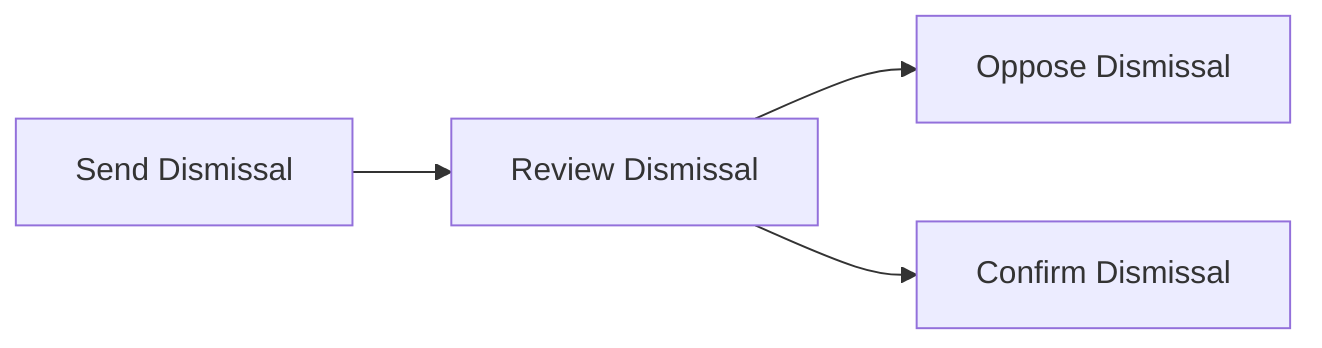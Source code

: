 graph LR
A[Send Dismissal] --> B[Review Dismissal]
B --> C[Oppose Dismissal]
B --> D[Confirm Dismissal]